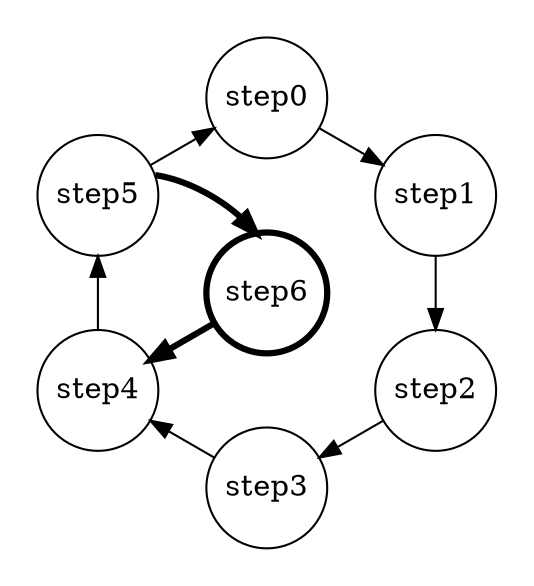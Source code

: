 digraph G {
  layout="twopi";
  root = "step6";
  node [shape="circle" fixedsize=true width=".8"]
  graph [pad=".25" nodesep="1" ranksep="1.3"]
  ordering="in"
  edge [dir="back"];

  step1 -> step0 -> step5 -> step4 -> step3 -> step2 -> step1;

  step0 -> step6 [style=invis];
  step1 -> step6 [style=invis];
  step2 -> step6 [style=invis];
  step3 -> step6 [style=invis];
  step5 -> step6 [dir=forward penwidth=3];
  step4 -> step6 [penwidth=3];
  step5 -> step6 [style=invis];

  step6 [penwidth=3];
}

